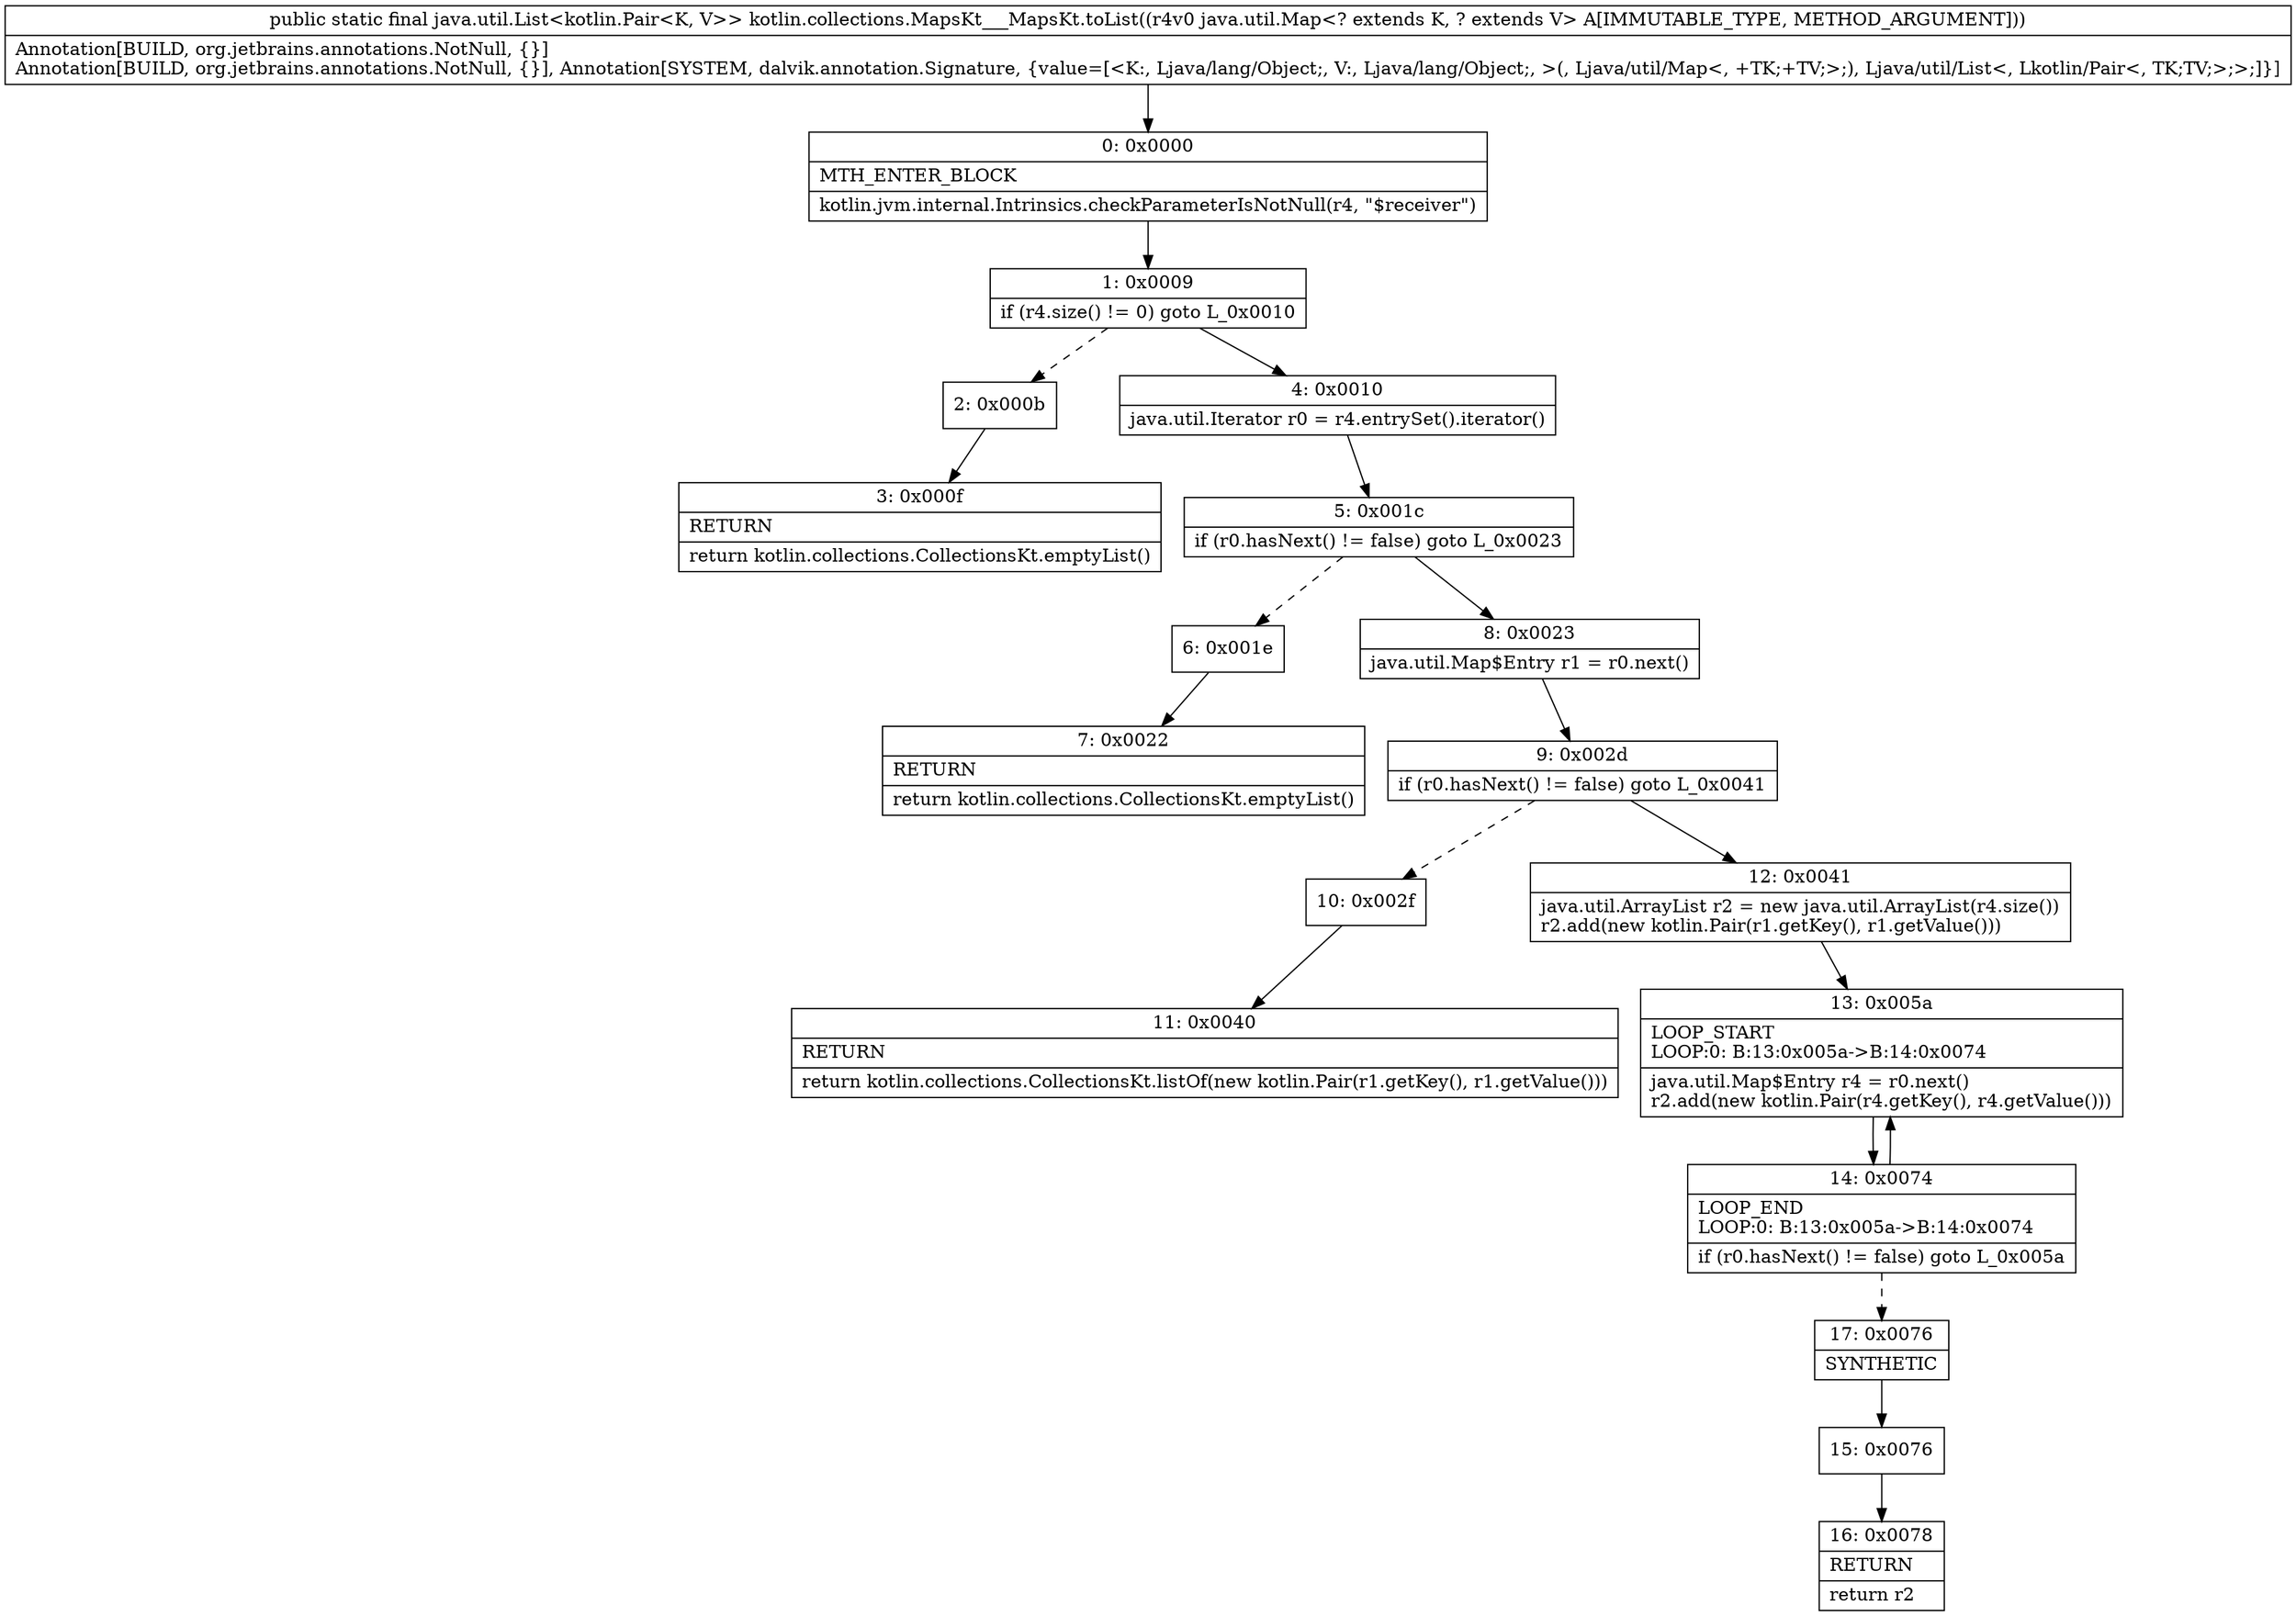 digraph "CFG forkotlin.collections.MapsKt___MapsKt.toList(Ljava\/util\/Map;)Ljava\/util\/List;" {
Node_0 [shape=record,label="{0\:\ 0x0000|MTH_ENTER_BLOCK\l|kotlin.jvm.internal.Intrinsics.checkParameterIsNotNull(r4, \"$receiver\")\l}"];
Node_1 [shape=record,label="{1\:\ 0x0009|if (r4.size() != 0) goto L_0x0010\l}"];
Node_2 [shape=record,label="{2\:\ 0x000b}"];
Node_3 [shape=record,label="{3\:\ 0x000f|RETURN\l|return kotlin.collections.CollectionsKt.emptyList()\l}"];
Node_4 [shape=record,label="{4\:\ 0x0010|java.util.Iterator r0 = r4.entrySet().iterator()\l}"];
Node_5 [shape=record,label="{5\:\ 0x001c|if (r0.hasNext() != false) goto L_0x0023\l}"];
Node_6 [shape=record,label="{6\:\ 0x001e}"];
Node_7 [shape=record,label="{7\:\ 0x0022|RETURN\l|return kotlin.collections.CollectionsKt.emptyList()\l}"];
Node_8 [shape=record,label="{8\:\ 0x0023|java.util.Map$Entry r1 = r0.next()\l}"];
Node_9 [shape=record,label="{9\:\ 0x002d|if (r0.hasNext() != false) goto L_0x0041\l}"];
Node_10 [shape=record,label="{10\:\ 0x002f}"];
Node_11 [shape=record,label="{11\:\ 0x0040|RETURN\l|return kotlin.collections.CollectionsKt.listOf(new kotlin.Pair(r1.getKey(), r1.getValue()))\l}"];
Node_12 [shape=record,label="{12\:\ 0x0041|java.util.ArrayList r2 = new java.util.ArrayList(r4.size())\lr2.add(new kotlin.Pair(r1.getKey(), r1.getValue()))\l}"];
Node_13 [shape=record,label="{13\:\ 0x005a|LOOP_START\lLOOP:0: B:13:0x005a\-\>B:14:0x0074\l|java.util.Map$Entry r4 = r0.next()\lr2.add(new kotlin.Pair(r4.getKey(), r4.getValue()))\l}"];
Node_14 [shape=record,label="{14\:\ 0x0074|LOOP_END\lLOOP:0: B:13:0x005a\-\>B:14:0x0074\l|if (r0.hasNext() != false) goto L_0x005a\l}"];
Node_15 [shape=record,label="{15\:\ 0x0076}"];
Node_16 [shape=record,label="{16\:\ 0x0078|RETURN\l|return r2\l}"];
Node_17 [shape=record,label="{17\:\ 0x0076|SYNTHETIC\l}"];
MethodNode[shape=record,label="{public static final java.util.List\<kotlin.Pair\<K, V\>\> kotlin.collections.MapsKt___MapsKt.toList((r4v0 java.util.Map\<? extends K, ? extends V\> A[IMMUTABLE_TYPE, METHOD_ARGUMENT]))  | Annotation[BUILD, org.jetbrains.annotations.NotNull, \{\}]\lAnnotation[BUILD, org.jetbrains.annotations.NotNull, \{\}], Annotation[SYSTEM, dalvik.annotation.Signature, \{value=[\<K:, Ljava\/lang\/Object;, V:, Ljava\/lang\/Object;, \>(, Ljava\/util\/Map\<, +TK;+TV;\>;), Ljava\/util\/List\<, Lkotlin\/Pair\<, TK;TV;\>;\>;]\}]\l}"];
MethodNode -> Node_0;
Node_0 -> Node_1;
Node_1 -> Node_2[style=dashed];
Node_1 -> Node_4;
Node_2 -> Node_3;
Node_4 -> Node_5;
Node_5 -> Node_6[style=dashed];
Node_5 -> Node_8;
Node_6 -> Node_7;
Node_8 -> Node_9;
Node_9 -> Node_10[style=dashed];
Node_9 -> Node_12;
Node_10 -> Node_11;
Node_12 -> Node_13;
Node_13 -> Node_14;
Node_14 -> Node_13;
Node_14 -> Node_17[style=dashed];
Node_15 -> Node_16;
Node_17 -> Node_15;
}

